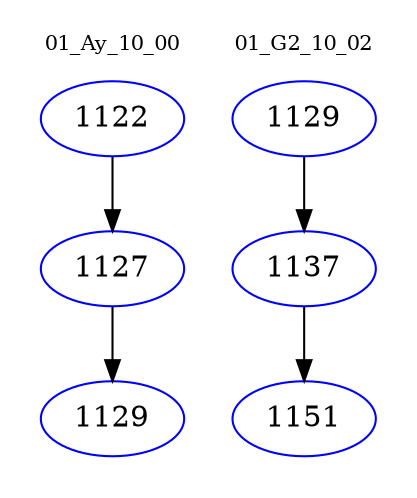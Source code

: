 digraph{
subgraph cluster_0 {
color = white
label = "01_Ay_10_00";
fontsize=10;
T0_1122 [label="1122", color="blue"]
T0_1122 -> T0_1127 [color="black"]
T0_1127 [label="1127", color="blue"]
T0_1127 -> T0_1129 [color="black"]
T0_1129 [label="1129", color="blue"]
}
subgraph cluster_1 {
color = white
label = "01_G2_10_02";
fontsize=10;
T1_1129 [label="1129", color="blue"]
T1_1129 -> T1_1137 [color="black"]
T1_1137 [label="1137", color="blue"]
T1_1137 -> T1_1151 [color="black"]
T1_1151 [label="1151", color="blue"]
}
}
